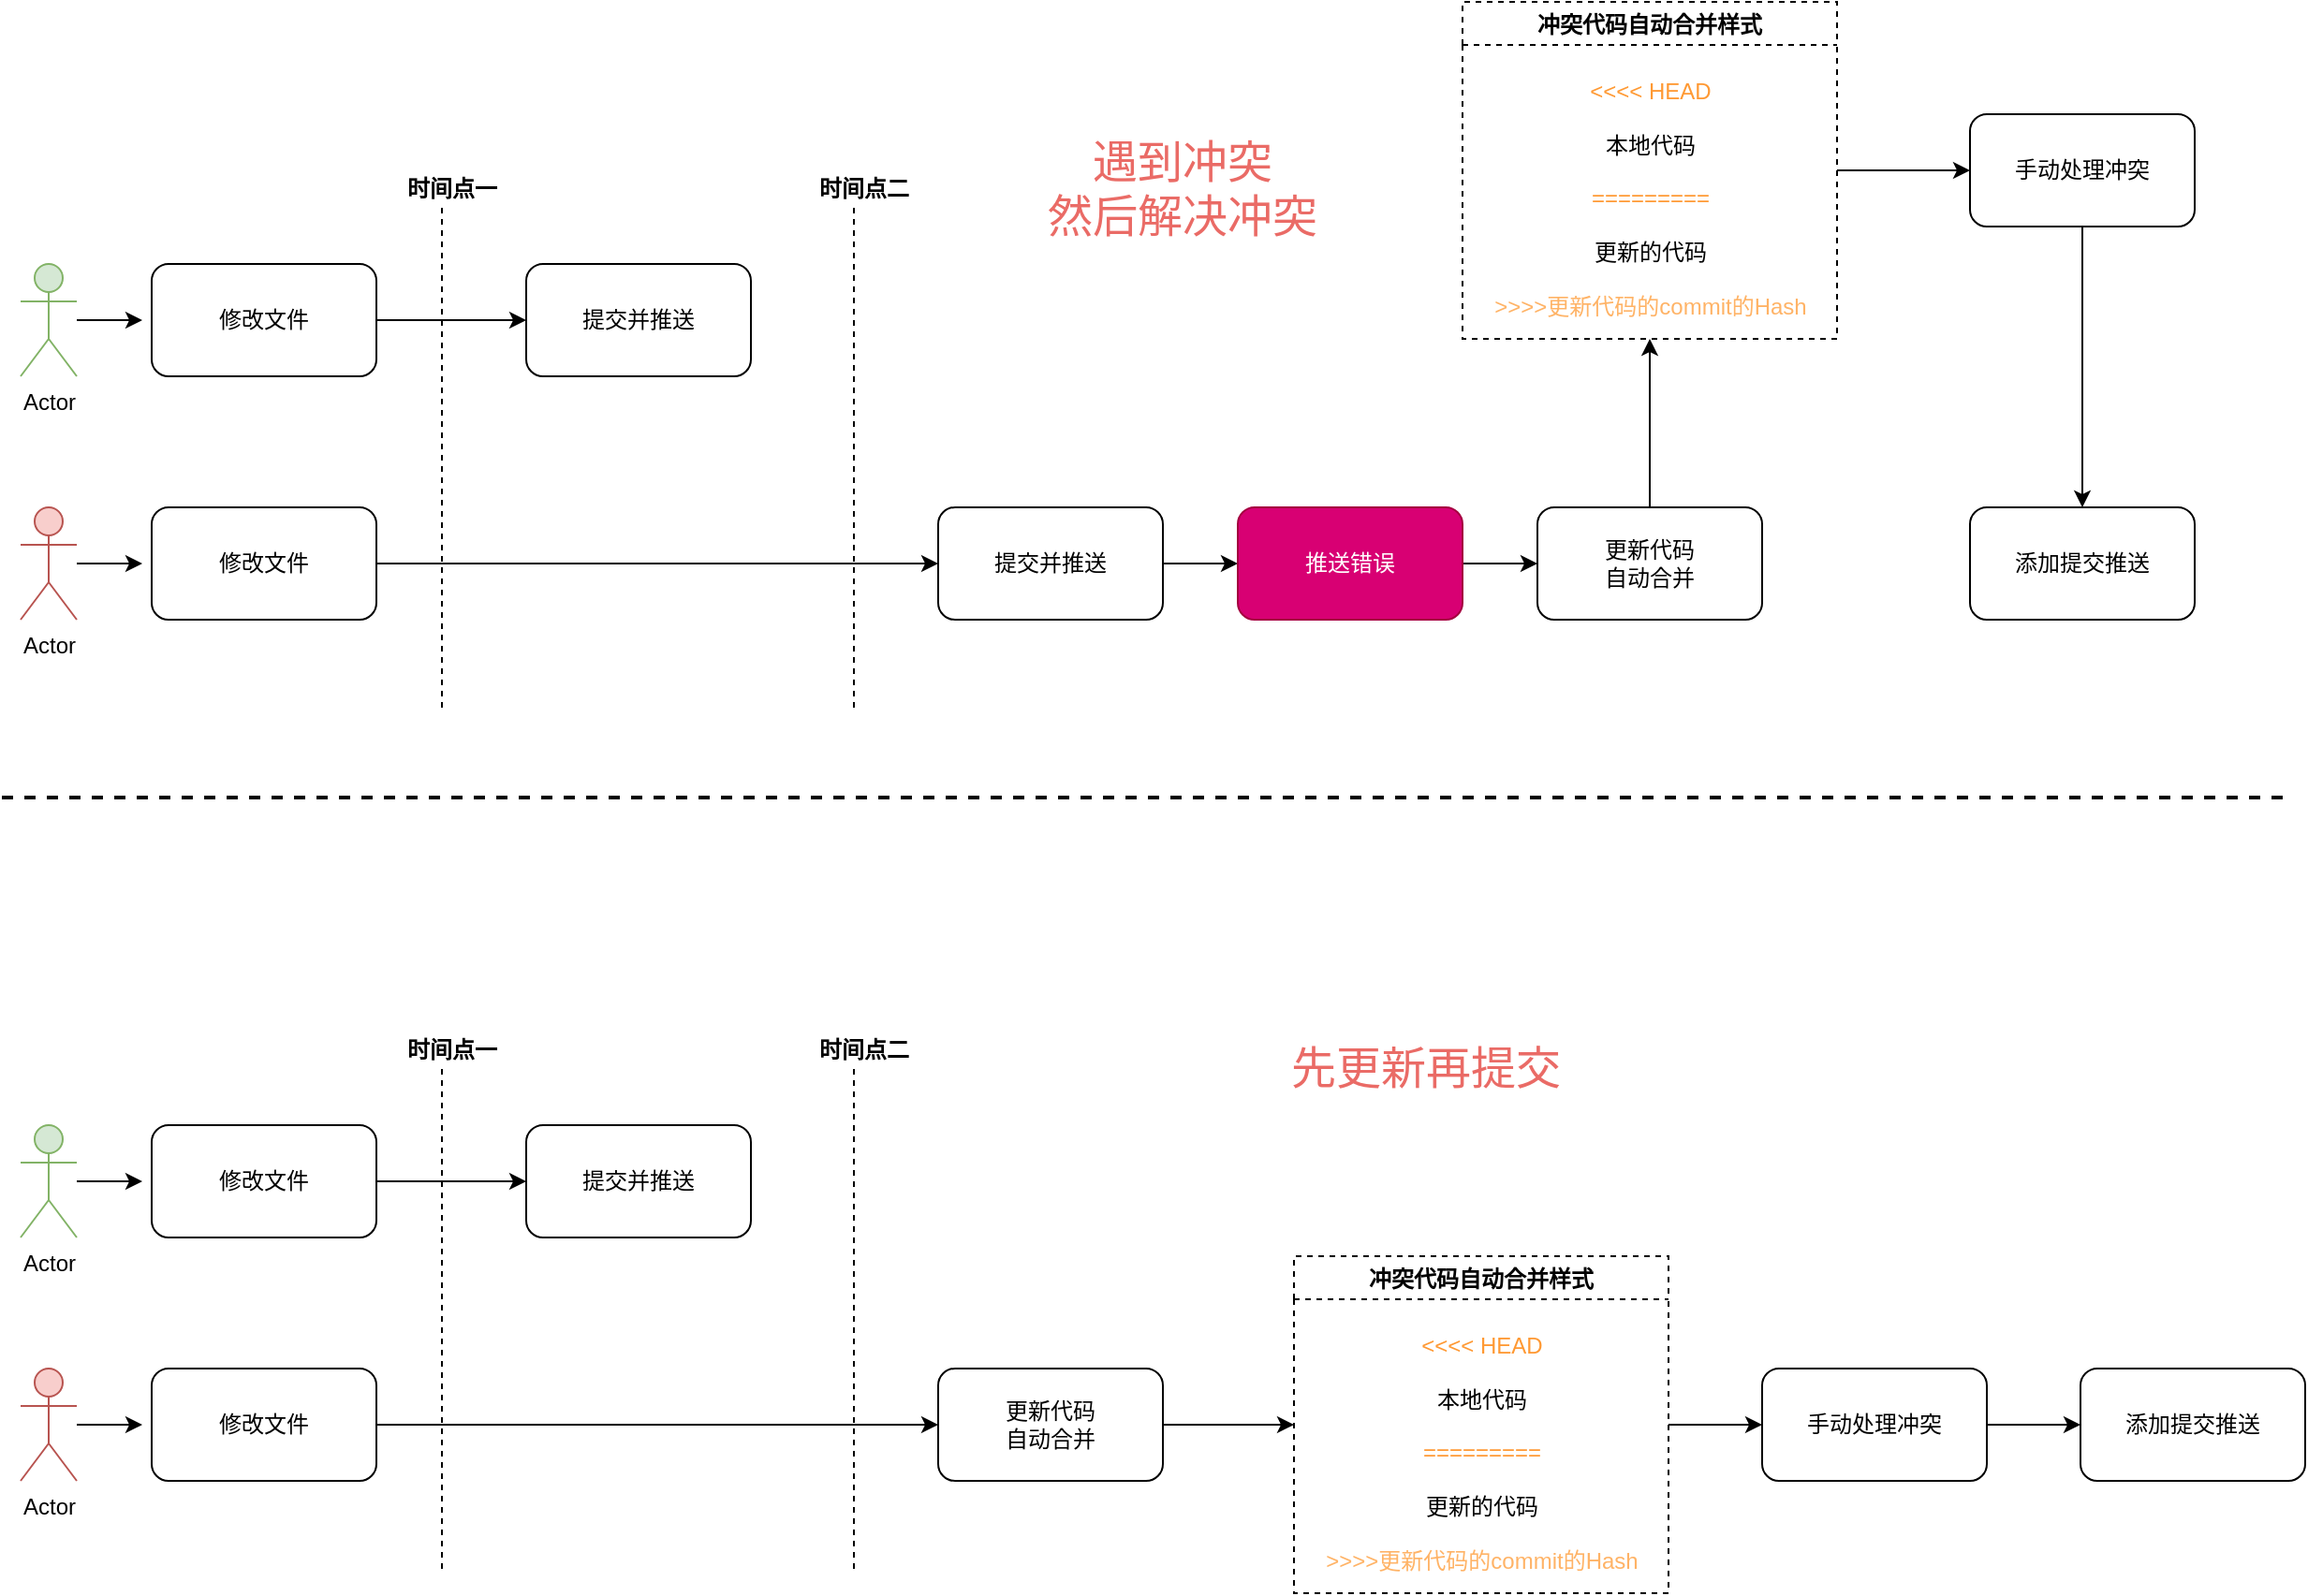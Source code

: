 <mxfile version="18.0.8" type="github">
  <diagram id="kcMZXQNx6ER5T4R7imQv" name="修改同一文件同一区域">
    <mxGraphModel dx="1426" dy="712" grid="1" gridSize="10" guides="1" tooltips="1" connect="1" arrows="1" fold="1" page="1" pageScale="1" pageWidth="827" pageHeight="1169" math="0" shadow="0">
      <root>
        <mxCell id="0" />
        <mxCell id="1" parent="0" />
        <mxCell id="J0o5sdl6TmZDrP2AVlRK-3" value="" style="edgeStyle=orthogonalEdgeStyle;rounded=0;orthogonalLoop=1;jettySize=auto;html=1;" edge="1" parent="1" source="J0o5sdl6TmZDrP2AVlRK-1">
          <mxGeometry relative="1" as="geometry">
            <mxPoint x="265" y="330" as="targetPoint" />
          </mxGeometry>
        </mxCell>
        <mxCell id="J0o5sdl6TmZDrP2AVlRK-1" value="Actor" style="shape=umlActor;verticalLabelPosition=bottom;verticalAlign=top;html=1;outlineConnect=0;fillColor=#d5e8d4;strokeColor=#82b366;" vertex="1" parent="1">
          <mxGeometry x="200" y="300" width="30" height="60" as="geometry" />
        </mxCell>
        <mxCell id="J0o5sdl6TmZDrP2AVlRK-6" value="" style="edgeStyle=orthogonalEdgeStyle;rounded=0;orthogonalLoop=1;jettySize=auto;html=1;" edge="1" parent="1" source="J0o5sdl6TmZDrP2AVlRK-4" target="J0o5sdl6TmZDrP2AVlRK-5">
          <mxGeometry relative="1" as="geometry" />
        </mxCell>
        <mxCell id="J0o5sdl6TmZDrP2AVlRK-4" value="修改文件" style="rounded=1;whiteSpace=wrap;html=1;" vertex="1" parent="1">
          <mxGeometry x="270" y="300" width="120" height="60" as="geometry" />
        </mxCell>
        <mxCell id="J0o5sdl6TmZDrP2AVlRK-5" value="提交并推送" style="whiteSpace=wrap;html=1;rounded=1;" vertex="1" parent="1">
          <mxGeometry x="470" y="300" width="120" height="60" as="geometry" />
        </mxCell>
        <mxCell id="J0o5sdl6TmZDrP2AVlRK-7" value="" style="edgeStyle=orthogonalEdgeStyle;rounded=0;orthogonalLoop=1;jettySize=auto;html=1;" edge="1" parent="1" source="J0o5sdl6TmZDrP2AVlRK-8">
          <mxGeometry relative="1" as="geometry">
            <mxPoint x="265" y="460" as="targetPoint" />
          </mxGeometry>
        </mxCell>
        <mxCell id="J0o5sdl6TmZDrP2AVlRK-8" value="Actor" style="shape=umlActor;verticalLabelPosition=bottom;verticalAlign=top;html=1;outlineConnect=0;fillColor=#f8cecc;strokeColor=#b85450;" vertex="1" parent="1">
          <mxGeometry x="200" y="430" width="30" height="60" as="geometry" />
        </mxCell>
        <mxCell id="J0o5sdl6TmZDrP2AVlRK-9" value="" style="edgeStyle=orthogonalEdgeStyle;rounded=0;orthogonalLoop=1;jettySize=auto;html=1;" edge="1" parent="1" source="J0o5sdl6TmZDrP2AVlRK-10" target="J0o5sdl6TmZDrP2AVlRK-11">
          <mxGeometry relative="1" as="geometry" />
        </mxCell>
        <mxCell id="J0o5sdl6TmZDrP2AVlRK-10" value="修改文件" style="rounded=1;whiteSpace=wrap;html=1;" vertex="1" parent="1">
          <mxGeometry x="270" y="430" width="120" height="60" as="geometry" />
        </mxCell>
        <mxCell id="J0o5sdl6TmZDrP2AVlRK-20" value="" style="edgeStyle=orthogonalEdgeStyle;rounded=0;orthogonalLoop=1;jettySize=auto;html=1;" edge="1" parent="1" source="J0o5sdl6TmZDrP2AVlRK-11" target="J0o5sdl6TmZDrP2AVlRK-19">
          <mxGeometry relative="1" as="geometry" />
        </mxCell>
        <mxCell id="J0o5sdl6TmZDrP2AVlRK-11" value="提交并推送" style="whiteSpace=wrap;html=1;rounded=1;" vertex="1" parent="1">
          <mxGeometry x="690" y="430" width="120" height="60" as="geometry" />
        </mxCell>
        <mxCell id="J0o5sdl6TmZDrP2AVlRK-15" value="" style="group" vertex="1" connectable="0" parent="1">
          <mxGeometry x="400" y="250" width="60" height="290" as="geometry" />
        </mxCell>
        <mxCell id="J0o5sdl6TmZDrP2AVlRK-13" value="" style="line;strokeWidth=1;direction=south;html=1;dashed=1;" vertex="1" parent="J0o5sdl6TmZDrP2AVlRK-15">
          <mxGeometry x="20" y="20" width="10" height="270" as="geometry" />
        </mxCell>
        <mxCell id="J0o5sdl6TmZDrP2AVlRK-14" value="&lt;b&gt;时间点一&lt;/b&gt;" style="text;html=1;align=center;verticalAlign=middle;resizable=0;points=[];autosize=1;strokeColor=none;fillColor=none;" vertex="1" parent="J0o5sdl6TmZDrP2AVlRK-15">
          <mxGeometry width="60" height="20" as="geometry" />
        </mxCell>
        <mxCell id="J0o5sdl6TmZDrP2AVlRK-16" value="" style="group;strokeWidth=1;" vertex="1" connectable="0" parent="1">
          <mxGeometry x="620" y="250" width="60" height="290" as="geometry" />
        </mxCell>
        <mxCell id="J0o5sdl6TmZDrP2AVlRK-17" value="" style="line;strokeWidth=1;direction=south;html=1;dashed=1;" vertex="1" parent="J0o5sdl6TmZDrP2AVlRK-16">
          <mxGeometry x="20" y="20" width="10" height="270" as="geometry" />
        </mxCell>
        <mxCell id="J0o5sdl6TmZDrP2AVlRK-18" value="&lt;b&gt;时间点二&lt;br&gt;&lt;/b&gt;" style="text;html=1;align=center;verticalAlign=middle;resizable=0;points=[];autosize=1;strokeColor=none;fillColor=none;" vertex="1" parent="J0o5sdl6TmZDrP2AVlRK-16">
          <mxGeometry width="60" height="20" as="geometry" />
        </mxCell>
        <mxCell id="J0o5sdl6TmZDrP2AVlRK-22" value="" style="edgeStyle=orthogonalEdgeStyle;rounded=0;orthogonalLoop=1;jettySize=auto;html=1;" edge="1" parent="1" source="J0o5sdl6TmZDrP2AVlRK-19" target="J0o5sdl6TmZDrP2AVlRK-21">
          <mxGeometry relative="1" as="geometry" />
        </mxCell>
        <mxCell id="J0o5sdl6TmZDrP2AVlRK-19" value="推送错误" style="whiteSpace=wrap;html=1;rounded=1;fillColor=#d80073;fontColor=#ffffff;strokeColor=#A50040;" vertex="1" parent="1">
          <mxGeometry x="850" y="430" width="120" height="60" as="geometry" />
        </mxCell>
        <mxCell id="J0o5sdl6TmZDrP2AVlRK-31" value="" style="edgeStyle=orthogonalEdgeStyle;rounded=0;orthogonalLoop=1;jettySize=auto;html=1;fontColor=#000000;entryX=0.5;entryY=1;entryDx=0;entryDy=0;" edge="1" parent="1" source="J0o5sdl6TmZDrP2AVlRK-21" target="J0o5sdl6TmZDrP2AVlRK-28">
          <mxGeometry relative="1" as="geometry">
            <mxPoint x="1070" y="350" as="targetPoint" />
          </mxGeometry>
        </mxCell>
        <mxCell id="J0o5sdl6TmZDrP2AVlRK-21" value="更新代码&lt;br&gt;自动合并" style="whiteSpace=wrap;html=1;rounded=1;" vertex="1" parent="1">
          <mxGeometry x="1010" y="430" width="120" height="60" as="geometry" />
        </mxCell>
        <mxCell id="J0o5sdl6TmZDrP2AVlRK-33" value="" style="edgeStyle=orthogonalEdgeStyle;rounded=0;orthogonalLoop=1;jettySize=auto;html=1;fontColor=#000000;" edge="1" parent="1" source="J0o5sdl6TmZDrP2AVlRK-28" target="J0o5sdl6TmZDrP2AVlRK-32">
          <mxGeometry relative="1" as="geometry" />
        </mxCell>
        <mxCell id="J0o5sdl6TmZDrP2AVlRK-28" value="冲突代码自动合并样式" style="swimlane;dashed=1;fontColor=#000000;strokeWidth=1;swimlaneFillColor=default;" vertex="1" parent="1">
          <mxGeometry x="970" y="160" width="200" height="180" as="geometry">
            <mxRectangle x="970" y="160" width="100" height="23" as="alternateBounds" />
          </mxGeometry>
        </mxCell>
        <mxCell id="J0o5sdl6TmZDrP2AVlRK-29" value="&lt;font style=&quot;&quot; color=&quot;#ff9933&quot;&gt;&amp;lt;&amp;lt;&amp;lt;&amp;lt; HEAD&lt;br&gt;&lt;/font&gt;&lt;br style=&quot;color: rgb(0, 0, 0);&quot;&gt;&lt;span style=&quot;color: rgb(0, 0, 0);&quot;&gt;本地代码&lt;br&gt;&lt;/span&gt;&lt;br style=&quot;color: rgb(0, 0, 0);&quot;&gt;&lt;font style=&quot;&quot; color=&quot;#ff9933&quot;&gt;=========&lt;br&gt;&lt;/font&gt;&lt;br style=&quot;color: rgb(0, 0, 0);&quot;&gt;&lt;span style=&quot;color: rgb(0, 0, 0);&quot;&gt;更新的代码&lt;br&gt;&lt;/span&gt;&lt;br style=&quot;color: rgb(0, 0, 0);&quot;&gt;&lt;font style=&quot;&quot; color=&quot;#ffb366&quot;&gt;&amp;gt;&amp;gt;&amp;gt;&amp;gt;更新代码的commit的Hash&lt;/font&gt;" style="text;html=1;align=center;verticalAlign=middle;resizable=0;points=[];autosize=1;strokeColor=none;fillColor=none;fontColor=#FF9933;" vertex="1" parent="J0o5sdl6TmZDrP2AVlRK-28">
          <mxGeometry x="10" y="40" width="180" height="130" as="geometry" />
        </mxCell>
        <mxCell id="J0o5sdl6TmZDrP2AVlRK-35" value="" style="edgeStyle=orthogonalEdgeStyle;rounded=0;orthogonalLoop=1;jettySize=auto;html=1;fontColor=#000000;" edge="1" parent="1" source="J0o5sdl6TmZDrP2AVlRK-32" target="J0o5sdl6TmZDrP2AVlRK-34">
          <mxGeometry relative="1" as="geometry" />
        </mxCell>
        <mxCell id="J0o5sdl6TmZDrP2AVlRK-32" value="手动处理冲突" style="whiteSpace=wrap;html=1;rounded=1;" vertex="1" parent="1">
          <mxGeometry x="1241" y="220" width="120" height="60" as="geometry" />
        </mxCell>
        <mxCell id="J0o5sdl6TmZDrP2AVlRK-34" value="添加提交推送" style="whiteSpace=wrap;html=1;rounded=1;" vertex="1" parent="1">
          <mxGeometry x="1241" y="430" width="120" height="60" as="geometry" />
        </mxCell>
        <mxCell id="J0o5sdl6TmZDrP2AVlRK-37" value="" style="line;strokeWidth=2;html=1;dashed=1;fontColor=#000000;" vertex="1" parent="1">
          <mxGeometry x="190" y="580" width="1220" height="10" as="geometry" />
        </mxCell>
        <mxCell id="J0o5sdl6TmZDrP2AVlRK-38" value="&lt;font color=&quot;#ea6b66&quot; style=&quot;font-size: 24px;&quot;&gt;遇到冲突&lt;br&gt;然后解决冲突&lt;/font&gt;" style="text;html=1;align=center;verticalAlign=middle;resizable=0;points=[];autosize=1;strokeColor=none;fillColor=none;fontColor=#000000;" vertex="1" parent="1">
          <mxGeometry x="740" y="240" width="160" height="40" as="geometry" />
        </mxCell>
        <mxCell id="J0o5sdl6TmZDrP2AVlRK-39" value="" style="edgeStyle=orthogonalEdgeStyle;rounded=0;orthogonalLoop=1;jettySize=auto;html=1;" edge="1" parent="1" source="J0o5sdl6TmZDrP2AVlRK-40">
          <mxGeometry relative="1" as="geometry">
            <mxPoint x="265" y="790" as="targetPoint" />
          </mxGeometry>
        </mxCell>
        <mxCell id="J0o5sdl6TmZDrP2AVlRK-40" value="Actor" style="shape=umlActor;verticalLabelPosition=bottom;verticalAlign=top;html=1;outlineConnect=0;fillColor=#d5e8d4;strokeColor=#82b366;" vertex="1" parent="1">
          <mxGeometry x="200" y="760" width="30" height="60" as="geometry" />
        </mxCell>
        <mxCell id="J0o5sdl6TmZDrP2AVlRK-41" value="" style="edgeStyle=orthogonalEdgeStyle;rounded=0;orthogonalLoop=1;jettySize=auto;html=1;" edge="1" parent="1" source="J0o5sdl6TmZDrP2AVlRK-42" target="J0o5sdl6TmZDrP2AVlRK-43">
          <mxGeometry relative="1" as="geometry" />
        </mxCell>
        <mxCell id="J0o5sdl6TmZDrP2AVlRK-42" value="修改文件" style="rounded=1;whiteSpace=wrap;html=1;" vertex="1" parent="1">
          <mxGeometry x="270" y="760" width="120" height="60" as="geometry" />
        </mxCell>
        <mxCell id="J0o5sdl6TmZDrP2AVlRK-43" value="提交并推送" style="whiteSpace=wrap;html=1;rounded=1;" vertex="1" parent="1">
          <mxGeometry x="470" y="760" width="120" height="60" as="geometry" />
        </mxCell>
        <mxCell id="J0o5sdl6TmZDrP2AVlRK-44" value="" style="edgeStyle=orthogonalEdgeStyle;rounded=0;orthogonalLoop=1;jettySize=auto;html=1;" edge="1" parent="1" source="J0o5sdl6TmZDrP2AVlRK-45">
          <mxGeometry relative="1" as="geometry">
            <mxPoint x="265" y="920" as="targetPoint" />
          </mxGeometry>
        </mxCell>
        <mxCell id="J0o5sdl6TmZDrP2AVlRK-45" value="Actor" style="shape=umlActor;verticalLabelPosition=bottom;verticalAlign=top;html=1;outlineConnect=0;fillColor=#f8cecc;strokeColor=#b85450;" vertex="1" parent="1">
          <mxGeometry x="200" y="890" width="30" height="60" as="geometry" />
        </mxCell>
        <mxCell id="J0o5sdl6TmZDrP2AVlRK-46" value="" style="edgeStyle=orthogonalEdgeStyle;rounded=0;orthogonalLoop=1;jettySize=auto;html=1;" edge="1" parent="1" source="J0o5sdl6TmZDrP2AVlRK-47">
          <mxGeometry relative="1" as="geometry">
            <mxPoint x="690" y="920" as="targetPoint" />
          </mxGeometry>
        </mxCell>
        <mxCell id="J0o5sdl6TmZDrP2AVlRK-47" value="修改文件" style="rounded=1;whiteSpace=wrap;html=1;" vertex="1" parent="1">
          <mxGeometry x="270" y="890" width="120" height="60" as="geometry" />
        </mxCell>
        <mxCell id="J0o5sdl6TmZDrP2AVlRK-50" value="" style="group" vertex="1" connectable="0" parent="1">
          <mxGeometry x="400" y="710" width="60" height="290" as="geometry" />
        </mxCell>
        <mxCell id="J0o5sdl6TmZDrP2AVlRK-51" value="" style="line;strokeWidth=1;direction=south;html=1;dashed=1;" vertex="1" parent="J0o5sdl6TmZDrP2AVlRK-50">
          <mxGeometry x="20" y="20" width="10" height="270" as="geometry" />
        </mxCell>
        <mxCell id="J0o5sdl6TmZDrP2AVlRK-52" value="&lt;b&gt;时间点一&lt;/b&gt;" style="text;html=1;align=center;verticalAlign=middle;resizable=0;points=[];autosize=1;strokeColor=none;fillColor=none;" vertex="1" parent="J0o5sdl6TmZDrP2AVlRK-50">
          <mxGeometry width="60" height="20" as="geometry" />
        </mxCell>
        <mxCell id="J0o5sdl6TmZDrP2AVlRK-53" value="" style="group" vertex="1" connectable="0" parent="1">
          <mxGeometry x="620" y="710" width="60" height="290" as="geometry" />
        </mxCell>
        <mxCell id="J0o5sdl6TmZDrP2AVlRK-54" value="" style="line;strokeWidth=1;direction=south;html=1;dashed=1;" vertex="1" parent="J0o5sdl6TmZDrP2AVlRK-53">
          <mxGeometry x="20" y="20" width="10" height="270" as="geometry" />
        </mxCell>
        <mxCell id="J0o5sdl6TmZDrP2AVlRK-55" value="&lt;b&gt;时间点二&lt;br&gt;&lt;/b&gt;" style="text;html=1;align=center;verticalAlign=middle;resizable=0;points=[];autosize=1;strokeColor=none;fillColor=none;" vertex="1" parent="J0o5sdl6TmZDrP2AVlRK-53">
          <mxGeometry width="60" height="20" as="geometry" />
        </mxCell>
        <mxCell id="J0o5sdl6TmZDrP2AVlRK-68" value="" style="edgeStyle=orthogonalEdgeStyle;rounded=0;orthogonalLoop=1;jettySize=auto;html=1;fontSize=24;fontColor=#EA6B66;entryX=0;entryY=0.5;entryDx=0;entryDy=0;" edge="1" parent="1" source="J0o5sdl6TmZDrP2AVlRK-59" target="J0o5sdl6TmZDrP2AVlRK-61">
          <mxGeometry relative="1" as="geometry">
            <mxPoint x="880" y="910" as="targetPoint" />
          </mxGeometry>
        </mxCell>
        <mxCell id="J0o5sdl6TmZDrP2AVlRK-59" value="更新代码&lt;br&gt;自动合并" style="whiteSpace=wrap;html=1;rounded=1;" vertex="1" parent="1">
          <mxGeometry x="690" y="890" width="120" height="60" as="geometry" />
        </mxCell>
        <mxCell id="J0o5sdl6TmZDrP2AVlRK-60" value="" style="edgeStyle=orthogonalEdgeStyle;rounded=0;orthogonalLoop=1;jettySize=auto;html=1;fontColor=#000000;" edge="1" parent="1" source="J0o5sdl6TmZDrP2AVlRK-61" target="J0o5sdl6TmZDrP2AVlRK-64">
          <mxGeometry relative="1" as="geometry" />
        </mxCell>
        <mxCell id="J0o5sdl6TmZDrP2AVlRK-61" value="冲突代码自动合并样式" style="swimlane;dashed=1;fontColor=#000000;strokeWidth=1;swimlaneFillColor=default;" vertex="1" parent="1">
          <mxGeometry x="880" y="830" width="200" height="180" as="geometry">
            <mxRectangle x="970" y="160" width="100" height="23" as="alternateBounds" />
          </mxGeometry>
        </mxCell>
        <mxCell id="J0o5sdl6TmZDrP2AVlRK-62" value="&lt;font style=&quot;&quot; color=&quot;#ff9933&quot;&gt;&amp;lt;&amp;lt;&amp;lt;&amp;lt; HEAD&lt;br&gt;&lt;/font&gt;&lt;br style=&quot;color: rgb(0, 0, 0);&quot;&gt;&lt;span style=&quot;color: rgb(0, 0, 0);&quot;&gt;本地代码&lt;br&gt;&lt;/span&gt;&lt;br style=&quot;color: rgb(0, 0, 0);&quot;&gt;&lt;font style=&quot;&quot; color=&quot;#ff9933&quot;&gt;=========&lt;br&gt;&lt;/font&gt;&lt;br style=&quot;color: rgb(0, 0, 0);&quot;&gt;&lt;span style=&quot;color: rgb(0, 0, 0);&quot;&gt;更新的代码&lt;br&gt;&lt;/span&gt;&lt;br style=&quot;color: rgb(0, 0, 0);&quot;&gt;&lt;font style=&quot;&quot; color=&quot;#ffb366&quot;&gt;&amp;gt;&amp;gt;&amp;gt;&amp;gt;更新代码的commit的Hash&lt;/font&gt;" style="text;html=1;align=center;verticalAlign=middle;resizable=0;points=[];autosize=1;strokeColor=none;fillColor=none;fontColor=#FF9933;" vertex="1" parent="J0o5sdl6TmZDrP2AVlRK-61">
          <mxGeometry x="10" y="40" width="180" height="130" as="geometry" />
        </mxCell>
        <mxCell id="J0o5sdl6TmZDrP2AVlRK-63" value="" style="edgeStyle=orthogonalEdgeStyle;rounded=0;orthogonalLoop=1;jettySize=auto;html=1;fontColor=#000000;" edge="1" parent="1" source="J0o5sdl6TmZDrP2AVlRK-64" target="J0o5sdl6TmZDrP2AVlRK-65">
          <mxGeometry relative="1" as="geometry" />
        </mxCell>
        <mxCell id="J0o5sdl6TmZDrP2AVlRK-64" value="手动处理冲突" style="whiteSpace=wrap;html=1;rounded=1;" vertex="1" parent="1">
          <mxGeometry x="1130" y="890" width="120" height="60" as="geometry" />
        </mxCell>
        <mxCell id="J0o5sdl6TmZDrP2AVlRK-65" value="添加提交推送" style="whiteSpace=wrap;html=1;rounded=1;" vertex="1" parent="1">
          <mxGeometry x="1300" y="890" width="120" height="60" as="geometry" />
        </mxCell>
        <mxCell id="J0o5sdl6TmZDrP2AVlRK-67" value="&lt;font color=&quot;#ea6b66&quot; style=&quot;font-size: 24px;&quot;&gt;先更新再提交&lt;br&gt;&lt;/font&gt;" style="text;html=1;align=center;verticalAlign=middle;resizable=0;points=[];autosize=1;strokeColor=none;fillColor=none;fontColor=#000000;" vertex="1" parent="1">
          <mxGeometry x="870" y="720" width="160" height="20" as="geometry" />
        </mxCell>
      </root>
    </mxGraphModel>
  </diagram>
</mxfile>
